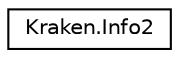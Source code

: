 digraph "Graphical Class Hierarchy"
{
 // LATEX_PDF_SIZE
  edge [fontname="Helvetica",fontsize="10",labelfontname="Helvetica",labelfontsize="10"];
  node [fontname="Helvetica",fontsize="10",shape=record];
  rankdir="LR";
  Node0 [label="Kraken.Info2",height=0.2,width=0.4,color="black", fillcolor="white", style="filled",URL="$class_kraken_1_1_info2.html",tooltip=" "];
}
